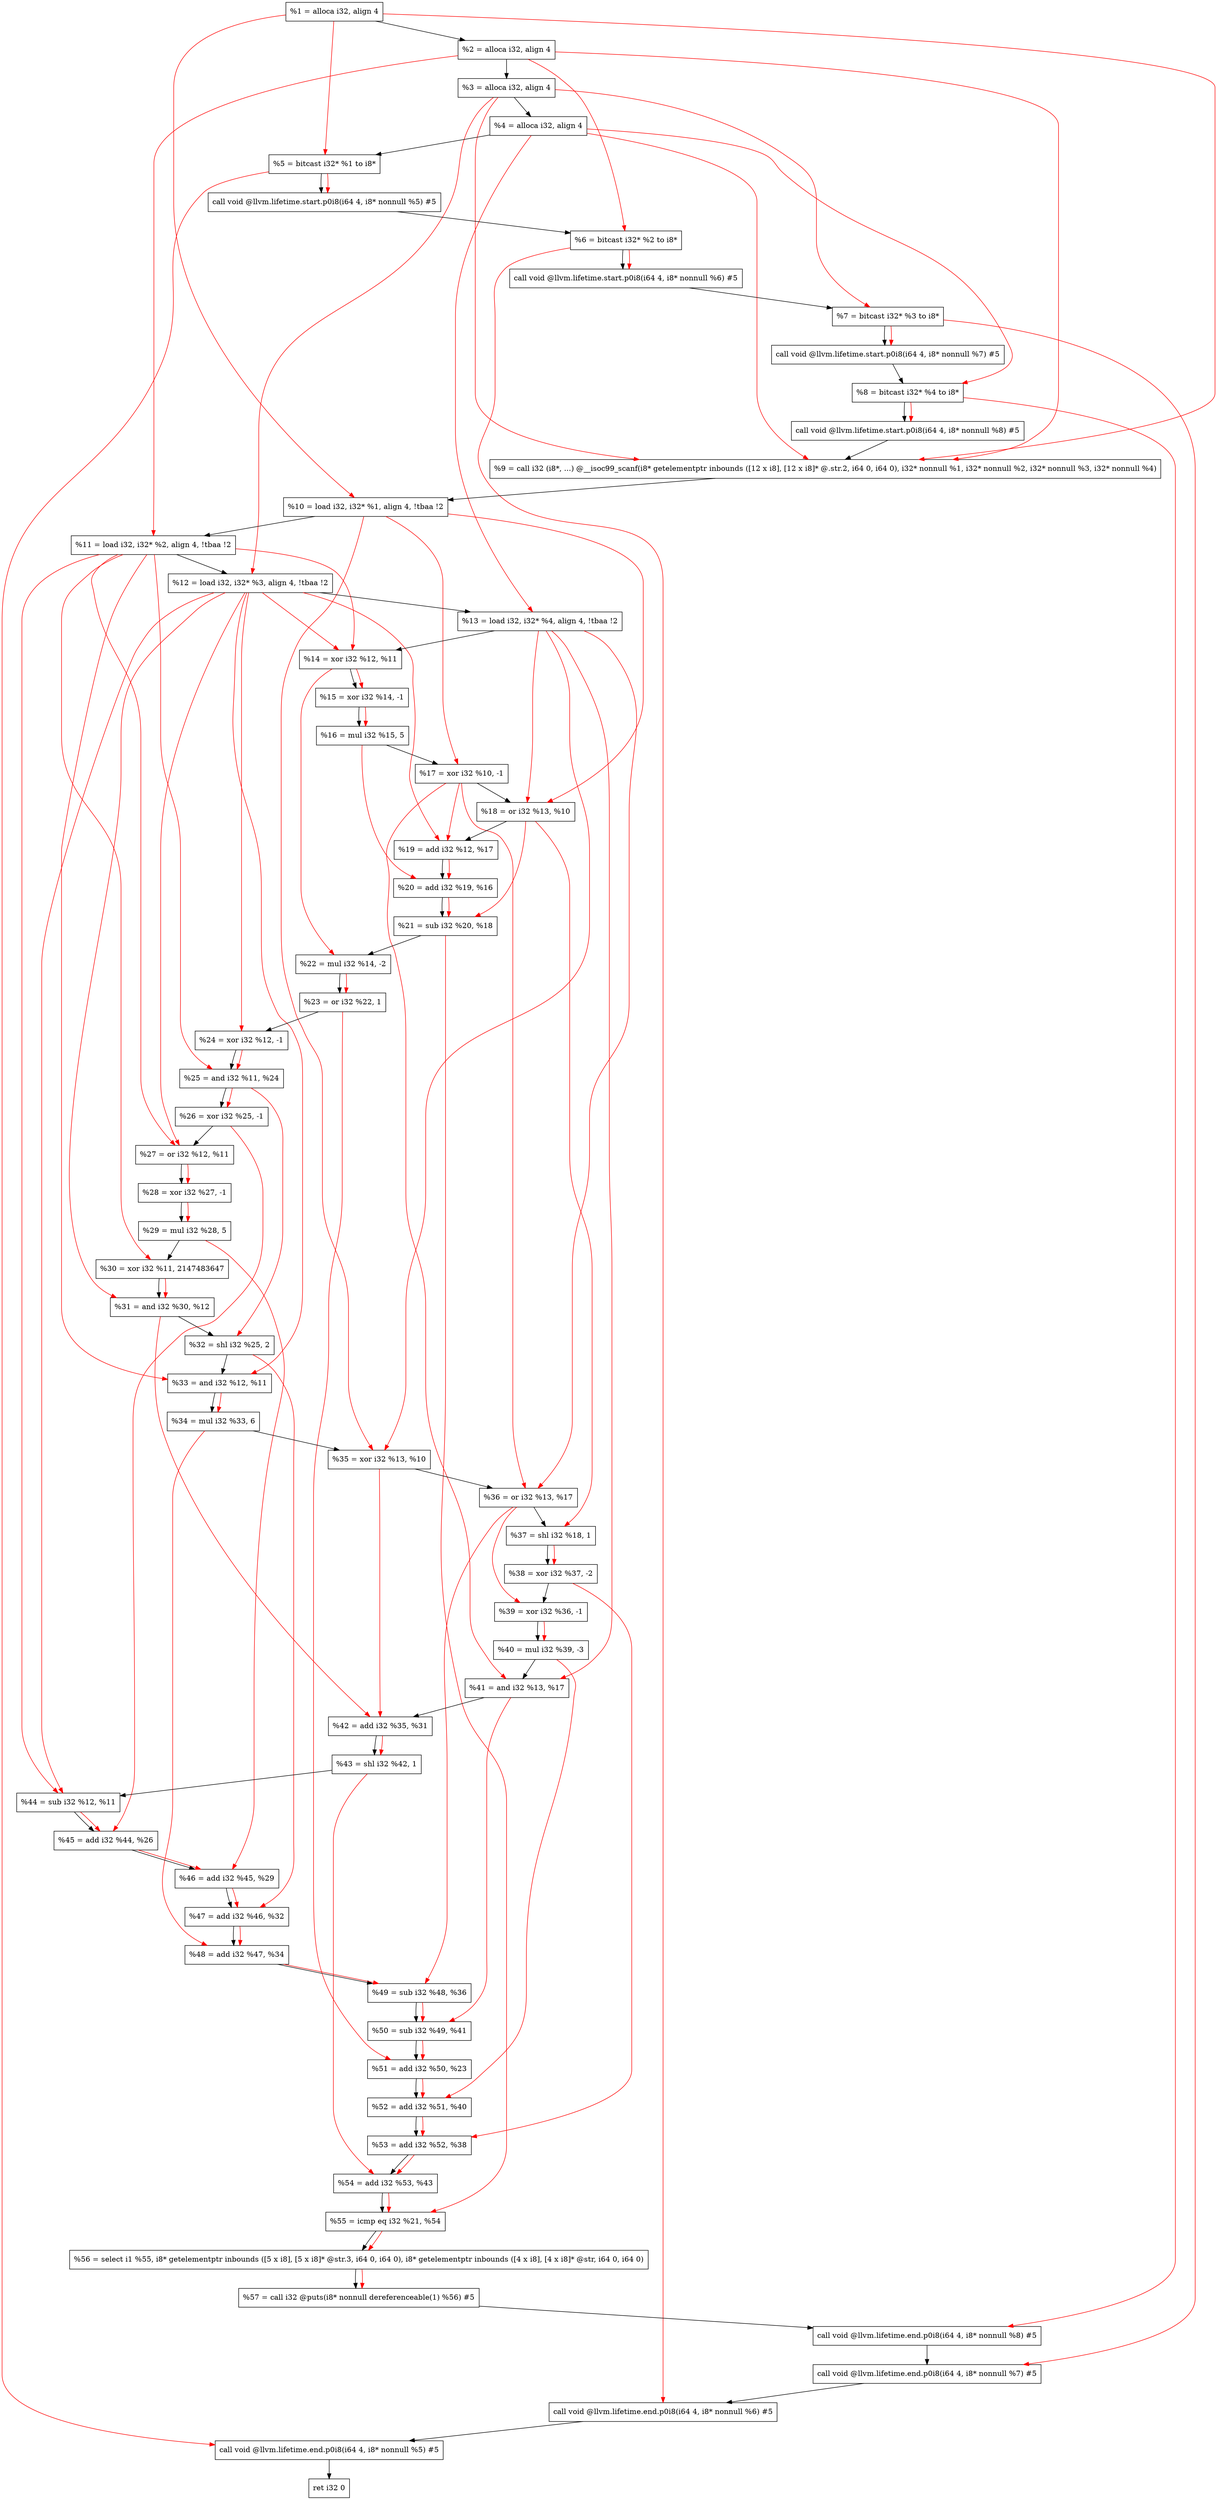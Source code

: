 digraph "DFG for'main' function" {
	Node0x1f26d98[shape=record, label="  %1 = alloca i32, align 4"];
	Node0x1f26e18[shape=record, label="  %2 = alloca i32, align 4"];
	Node0x1f26ea8[shape=record, label="  %3 = alloca i32, align 4"];
	Node0x1f26f08[shape=record, label="  %4 = alloca i32, align 4"];
	Node0x1f26fb8[shape=record, label="  %5 = bitcast i32* %1 to i8*"];
	Node0x1f273e8[shape=record, label="  call void @llvm.lifetime.start.p0i8(i64 4, i8* nonnull %5) #5"];
	Node0x1f274c8[shape=record, label="  %6 = bitcast i32* %2 to i8*"];
	Node0x1f275c8[shape=record, label="  call void @llvm.lifetime.start.p0i8(i64 4, i8* nonnull %6) #5"];
	Node0x1f27688[shape=record, label="  %7 = bitcast i32* %3 to i8*"];
	Node0x1f27738[shape=record, label="  call void @llvm.lifetime.start.p0i8(i64 4, i8* nonnull %7) #5"];
	Node0x1f277f8[shape=record, label="  %8 = bitcast i32* %4 to i8*"];
	Node0x1f278a8[shape=record, label="  call void @llvm.lifetime.start.p0i8(i64 4, i8* nonnull %8) #5"];
	Node0x1f21bb0[shape=record, label="  %9 = call i32 (i8*, ...) @__isoc99_scanf(i8* getelementptr inbounds ([12 x i8], [12 x i8]* @.str.2, i64 0, i64 0), i32* nonnull %1, i32* nonnull %2, i32* nonnull %3, i32* nonnull %4)"];
	Node0x1f27aa8[shape=record, label="  %10 = load i32, i32* %1, align 4, !tbaa !2"];
	Node0x1f28a18[shape=record, label="  %11 = load i32, i32* %2, align 4, !tbaa !2"];
	Node0x1f29088[shape=record, label="  %12 = load i32, i32* %3, align 4, !tbaa !2"];
	Node0x1f290e8[shape=record, label="  %13 = load i32, i32* %4, align 4, !tbaa !2"];
	Node0x1f29160[shape=record, label="  %14 = xor i32 %12, %11"];
	Node0x1f291d0[shape=record, label="  %15 = xor i32 %14, -1"];
	Node0x1f29240[shape=record, label="  %16 = mul i32 %15, 5"];
	Node0x1f292b0[shape=record, label="  %17 = xor i32 %10, -1"];
	Node0x1f29320[shape=record, label="  %18 = or i32 %13, %10"];
	Node0x1f29390[shape=record, label="  %19 = add i32 %12, %17"];
	Node0x1f29400[shape=record, label="  %20 = add i32 %19, %16"];
	Node0x1f29470[shape=record, label="  %21 = sub i32 %20, %18"];
	Node0x1f294e0[shape=record, label="  %22 = mul i32 %14, -2"];
	Node0x1f29550[shape=record, label="  %23 = or i32 %22, 1"];
	Node0x1f295c0[shape=record, label="  %24 = xor i32 %12, -1"];
	Node0x1f29630[shape=record, label="  %25 = and i32 %11, %24"];
	Node0x1f296a0[shape=record, label="  %26 = xor i32 %25, -1"];
	Node0x1f29710[shape=record, label="  %27 = or i32 %12, %11"];
	Node0x1f29780[shape=record, label="  %28 = xor i32 %27, -1"];
	Node0x1f297f0[shape=record, label="  %29 = mul i32 %28, 5"];
	Node0x1f29860[shape=record, label="  %30 = xor i32 %11, 2147483647"];
	Node0x1f298d0[shape=record, label="  %31 = and i32 %30, %12"];
	Node0x1f29940[shape=record, label="  %32 = shl i32 %25, 2"];
	Node0x1f299b0[shape=record, label="  %33 = and i32 %12, %11"];
	Node0x1f29a20[shape=record, label="  %34 = mul i32 %33, 6"];
	Node0x1f29a90[shape=record, label="  %35 = xor i32 %13, %10"];
	Node0x1f29b00[shape=record, label="  %36 = or i32 %13, %17"];
	Node0x1f29b70[shape=record, label="  %37 = shl i32 %18, 1"];
	Node0x1f29be0[shape=record, label="  %38 = xor i32 %37, -2"];
	Node0x1f29c50[shape=record, label="  %39 = xor i32 %36, -1"];
	Node0x1f29cc0[shape=record, label="  %40 = mul i32 %39, -3"];
	Node0x1f29d30[shape=record, label="  %41 = and i32 %13, %17"];
	Node0x1f29da0[shape=record, label="  %42 = add i32 %35, %31"];
	Node0x1f29e10[shape=record, label="  %43 = shl i32 %42, 1"];
	Node0x1f29e80[shape=record, label="  %44 = sub i32 %12, %11"];
	Node0x1f29ef0[shape=record, label="  %45 = add i32 %44, %26"];
	Node0x1f29f60[shape=record, label="  %46 = add i32 %45, %29"];
	Node0x1f29fd0[shape=record, label="  %47 = add i32 %46, %32"];
	Node0x1f2a040[shape=record, label="  %48 = add i32 %47, %34"];
	Node0x1f2a0b0[shape=record, label="  %49 = sub i32 %48, %36"];
	Node0x1f2a120[shape=record, label="  %50 = sub i32 %49, %41"];
	Node0x1f2a190[shape=record, label="  %51 = add i32 %50, %23"];
	Node0x1f2a200[shape=record, label="  %52 = add i32 %51, %40"];
	Node0x1f2a270[shape=record, label="  %53 = add i32 %52, %38"];
	Node0x1f2a2e0[shape=record, label="  %54 = add i32 %53, %43"];
	Node0x1f2a350[shape=record, label="  %55 = icmp eq i32 %21, %54"];
	Node0x1ec68b8[shape=record, label="  %56 = select i1 %55, i8* getelementptr inbounds ([5 x i8], [5 x i8]* @str.3, i64 0, i64 0), i8* getelementptr inbounds ([4 x i8], [4 x i8]* @str, i64 0, i64 0)"];
	Node0x1f2a3e0[shape=record, label="  %57 = call i32 @puts(i8* nonnull dereferenceable(1) %56) #5"];
	Node0x1f2a688[shape=record, label="  call void @llvm.lifetime.end.p0i8(i64 4, i8* nonnull %8) #5"];
	Node0x1f2a7e8[shape=record, label="  call void @llvm.lifetime.end.p0i8(i64 4, i8* nonnull %7) #5"];
	Node0x1f2a8f8[shape=record, label="  call void @llvm.lifetime.end.p0i8(i64 4, i8* nonnull %6) #5"];
	Node0x1f2aa08[shape=record, label="  call void @llvm.lifetime.end.p0i8(i64 4, i8* nonnull %5) #5"];
	Node0x1f2aac8[shape=record, label="  ret i32 0"];
	Node0x1f26d98 -> Node0x1f26e18;
	Node0x1f26e18 -> Node0x1f26ea8;
	Node0x1f26ea8 -> Node0x1f26f08;
	Node0x1f26f08 -> Node0x1f26fb8;
	Node0x1f26fb8 -> Node0x1f273e8;
	Node0x1f273e8 -> Node0x1f274c8;
	Node0x1f274c8 -> Node0x1f275c8;
	Node0x1f275c8 -> Node0x1f27688;
	Node0x1f27688 -> Node0x1f27738;
	Node0x1f27738 -> Node0x1f277f8;
	Node0x1f277f8 -> Node0x1f278a8;
	Node0x1f278a8 -> Node0x1f21bb0;
	Node0x1f21bb0 -> Node0x1f27aa8;
	Node0x1f27aa8 -> Node0x1f28a18;
	Node0x1f28a18 -> Node0x1f29088;
	Node0x1f29088 -> Node0x1f290e8;
	Node0x1f290e8 -> Node0x1f29160;
	Node0x1f29160 -> Node0x1f291d0;
	Node0x1f291d0 -> Node0x1f29240;
	Node0x1f29240 -> Node0x1f292b0;
	Node0x1f292b0 -> Node0x1f29320;
	Node0x1f29320 -> Node0x1f29390;
	Node0x1f29390 -> Node0x1f29400;
	Node0x1f29400 -> Node0x1f29470;
	Node0x1f29470 -> Node0x1f294e0;
	Node0x1f294e0 -> Node0x1f29550;
	Node0x1f29550 -> Node0x1f295c0;
	Node0x1f295c0 -> Node0x1f29630;
	Node0x1f29630 -> Node0x1f296a0;
	Node0x1f296a0 -> Node0x1f29710;
	Node0x1f29710 -> Node0x1f29780;
	Node0x1f29780 -> Node0x1f297f0;
	Node0x1f297f0 -> Node0x1f29860;
	Node0x1f29860 -> Node0x1f298d0;
	Node0x1f298d0 -> Node0x1f29940;
	Node0x1f29940 -> Node0x1f299b0;
	Node0x1f299b0 -> Node0x1f29a20;
	Node0x1f29a20 -> Node0x1f29a90;
	Node0x1f29a90 -> Node0x1f29b00;
	Node0x1f29b00 -> Node0x1f29b70;
	Node0x1f29b70 -> Node0x1f29be0;
	Node0x1f29be0 -> Node0x1f29c50;
	Node0x1f29c50 -> Node0x1f29cc0;
	Node0x1f29cc0 -> Node0x1f29d30;
	Node0x1f29d30 -> Node0x1f29da0;
	Node0x1f29da0 -> Node0x1f29e10;
	Node0x1f29e10 -> Node0x1f29e80;
	Node0x1f29e80 -> Node0x1f29ef0;
	Node0x1f29ef0 -> Node0x1f29f60;
	Node0x1f29f60 -> Node0x1f29fd0;
	Node0x1f29fd0 -> Node0x1f2a040;
	Node0x1f2a040 -> Node0x1f2a0b0;
	Node0x1f2a0b0 -> Node0x1f2a120;
	Node0x1f2a120 -> Node0x1f2a190;
	Node0x1f2a190 -> Node0x1f2a200;
	Node0x1f2a200 -> Node0x1f2a270;
	Node0x1f2a270 -> Node0x1f2a2e0;
	Node0x1f2a2e0 -> Node0x1f2a350;
	Node0x1f2a350 -> Node0x1ec68b8;
	Node0x1ec68b8 -> Node0x1f2a3e0;
	Node0x1f2a3e0 -> Node0x1f2a688;
	Node0x1f2a688 -> Node0x1f2a7e8;
	Node0x1f2a7e8 -> Node0x1f2a8f8;
	Node0x1f2a8f8 -> Node0x1f2aa08;
	Node0x1f2aa08 -> Node0x1f2aac8;
edge [color=red]
	Node0x1f26d98 -> Node0x1f26fb8;
	Node0x1f26fb8 -> Node0x1f273e8;
	Node0x1f26e18 -> Node0x1f274c8;
	Node0x1f274c8 -> Node0x1f275c8;
	Node0x1f26ea8 -> Node0x1f27688;
	Node0x1f27688 -> Node0x1f27738;
	Node0x1f26f08 -> Node0x1f277f8;
	Node0x1f277f8 -> Node0x1f278a8;
	Node0x1f26d98 -> Node0x1f21bb0;
	Node0x1f26e18 -> Node0x1f21bb0;
	Node0x1f26ea8 -> Node0x1f21bb0;
	Node0x1f26f08 -> Node0x1f21bb0;
	Node0x1f26d98 -> Node0x1f27aa8;
	Node0x1f26e18 -> Node0x1f28a18;
	Node0x1f26ea8 -> Node0x1f29088;
	Node0x1f26f08 -> Node0x1f290e8;
	Node0x1f29088 -> Node0x1f29160;
	Node0x1f28a18 -> Node0x1f29160;
	Node0x1f29160 -> Node0x1f291d0;
	Node0x1f291d0 -> Node0x1f29240;
	Node0x1f27aa8 -> Node0x1f292b0;
	Node0x1f290e8 -> Node0x1f29320;
	Node0x1f27aa8 -> Node0x1f29320;
	Node0x1f29088 -> Node0x1f29390;
	Node0x1f292b0 -> Node0x1f29390;
	Node0x1f29390 -> Node0x1f29400;
	Node0x1f29240 -> Node0x1f29400;
	Node0x1f29400 -> Node0x1f29470;
	Node0x1f29320 -> Node0x1f29470;
	Node0x1f29160 -> Node0x1f294e0;
	Node0x1f294e0 -> Node0x1f29550;
	Node0x1f29088 -> Node0x1f295c0;
	Node0x1f28a18 -> Node0x1f29630;
	Node0x1f295c0 -> Node0x1f29630;
	Node0x1f29630 -> Node0x1f296a0;
	Node0x1f29088 -> Node0x1f29710;
	Node0x1f28a18 -> Node0x1f29710;
	Node0x1f29710 -> Node0x1f29780;
	Node0x1f29780 -> Node0x1f297f0;
	Node0x1f28a18 -> Node0x1f29860;
	Node0x1f29860 -> Node0x1f298d0;
	Node0x1f29088 -> Node0x1f298d0;
	Node0x1f29630 -> Node0x1f29940;
	Node0x1f29088 -> Node0x1f299b0;
	Node0x1f28a18 -> Node0x1f299b0;
	Node0x1f299b0 -> Node0x1f29a20;
	Node0x1f290e8 -> Node0x1f29a90;
	Node0x1f27aa8 -> Node0x1f29a90;
	Node0x1f290e8 -> Node0x1f29b00;
	Node0x1f292b0 -> Node0x1f29b00;
	Node0x1f29320 -> Node0x1f29b70;
	Node0x1f29b70 -> Node0x1f29be0;
	Node0x1f29b00 -> Node0x1f29c50;
	Node0x1f29c50 -> Node0x1f29cc0;
	Node0x1f290e8 -> Node0x1f29d30;
	Node0x1f292b0 -> Node0x1f29d30;
	Node0x1f29a90 -> Node0x1f29da0;
	Node0x1f298d0 -> Node0x1f29da0;
	Node0x1f29da0 -> Node0x1f29e10;
	Node0x1f29088 -> Node0x1f29e80;
	Node0x1f28a18 -> Node0x1f29e80;
	Node0x1f29e80 -> Node0x1f29ef0;
	Node0x1f296a0 -> Node0x1f29ef0;
	Node0x1f29ef0 -> Node0x1f29f60;
	Node0x1f297f0 -> Node0x1f29f60;
	Node0x1f29f60 -> Node0x1f29fd0;
	Node0x1f29940 -> Node0x1f29fd0;
	Node0x1f29fd0 -> Node0x1f2a040;
	Node0x1f29a20 -> Node0x1f2a040;
	Node0x1f2a040 -> Node0x1f2a0b0;
	Node0x1f29b00 -> Node0x1f2a0b0;
	Node0x1f2a0b0 -> Node0x1f2a120;
	Node0x1f29d30 -> Node0x1f2a120;
	Node0x1f2a120 -> Node0x1f2a190;
	Node0x1f29550 -> Node0x1f2a190;
	Node0x1f2a190 -> Node0x1f2a200;
	Node0x1f29cc0 -> Node0x1f2a200;
	Node0x1f2a200 -> Node0x1f2a270;
	Node0x1f29be0 -> Node0x1f2a270;
	Node0x1f2a270 -> Node0x1f2a2e0;
	Node0x1f29e10 -> Node0x1f2a2e0;
	Node0x1f29470 -> Node0x1f2a350;
	Node0x1f2a2e0 -> Node0x1f2a350;
	Node0x1f2a350 -> Node0x1ec68b8;
	Node0x1ec68b8 -> Node0x1f2a3e0;
	Node0x1f277f8 -> Node0x1f2a688;
	Node0x1f27688 -> Node0x1f2a7e8;
	Node0x1f274c8 -> Node0x1f2a8f8;
	Node0x1f26fb8 -> Node0x1f2aa08;
}
